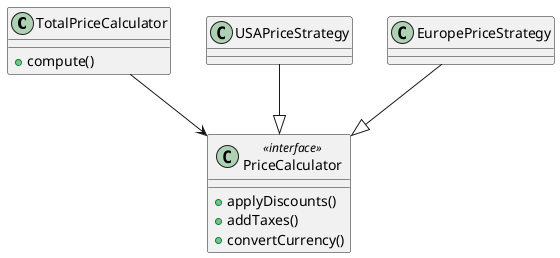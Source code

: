 @startuml
class TotalPriceCalculator{
+compute()
}

class PriceCalculator<<interface>>{
+applyDiscounts()
+addTaxes()
+convertCurrency()
}

class USAPriceStrategy
class EuropePriceStrategy


TotalPriceCalculator --> PriceCalculator
USAPriceStrategy --|> PriceCalculator
EuropePriceStrategy --|> PriceCalculator
@enduml